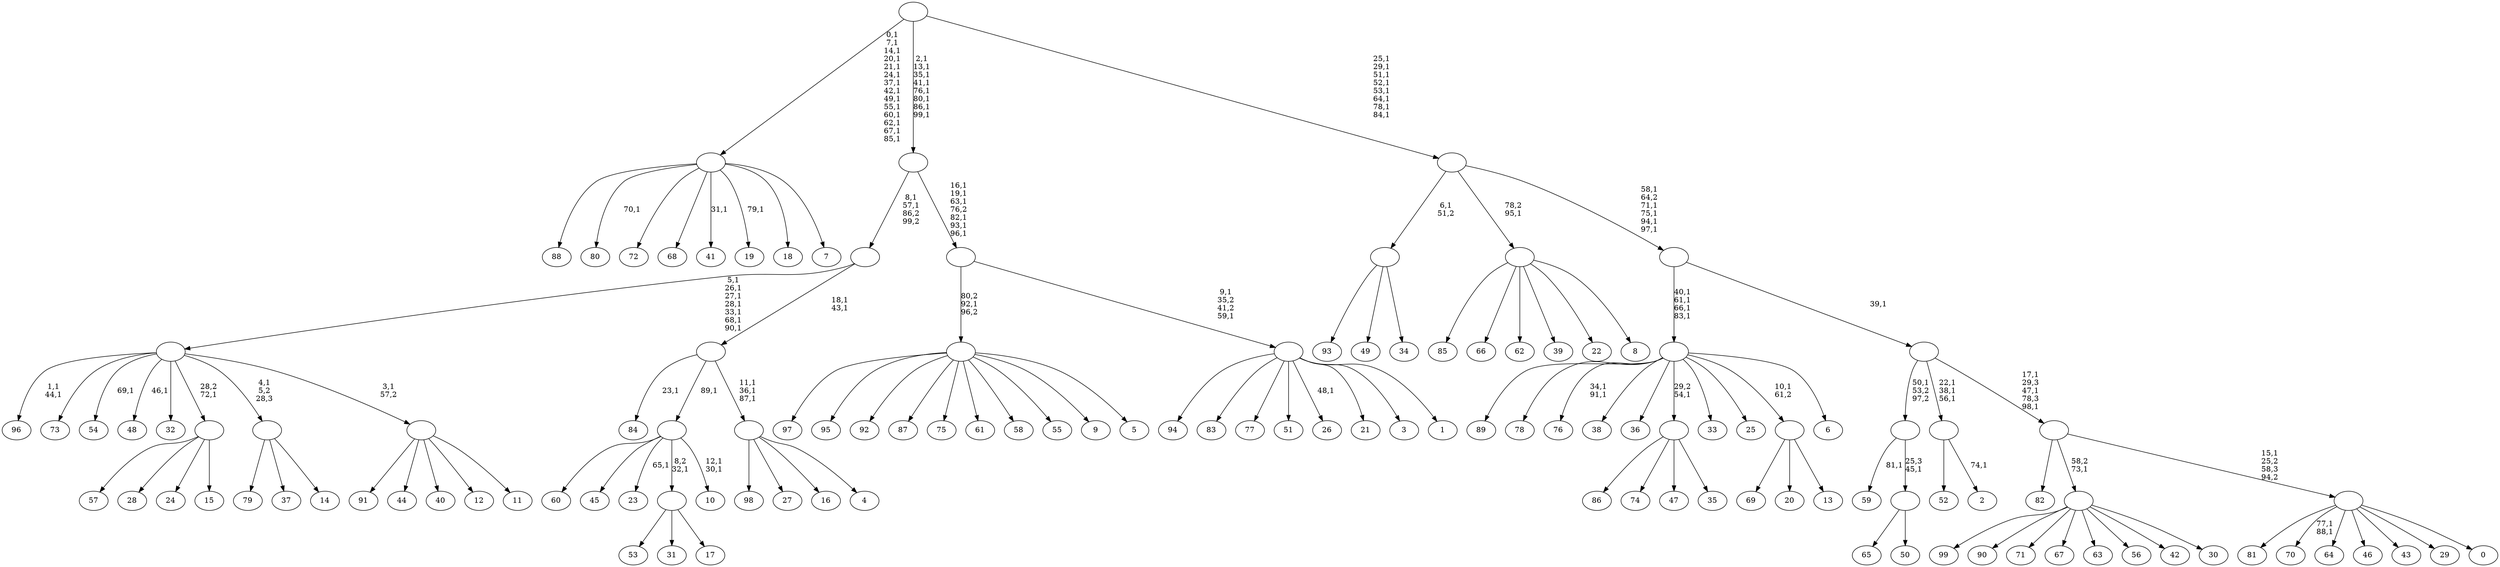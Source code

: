 digraph T {
	200 [label="99"]
	199 [label="98"]
	198 [label="97"]
	197 [label="96"]
	194 [label="95"]
	193 [label="94"]
	192 [label="93"]
	191 [label="92"]
	190 [label="91"]
	189 [label="90"]
	188 [label="89"]
	187 [label="88"]
	186 [label="87"]
	185 [label="86"]
	184 [label="85"]
	183 [label="84"]
	181 [label="83"]
	180 [label="82"]
	179 [label="81"]
	178 [label="80"]
	176 [label="79"]
	175 [label="78"]
	174 [label="77"]
	173 [label="76"]
	170 [label="75"]
	169 [label="74"]
	168 [label="73"]
	167 [label="72"]
	166 [label="71"]
	165 [label="70"]
	162 [label="69"]
	161 [label="68"]
	160 [label="67"]
	159 [label="66"]
	158 [label="65"]
	157 [label="64"]
	156 [label="63"]
	155 [label="62"]
	154 [label="61"]
	153 [label="60"]
	152 [label="59"]
	150 [label="58"]
	149 [label="57"]
	148 [label="56"]
	147 [label="55"]
	146 [label="54"]
	144 [label="53"]
	143 [label="52"]
	142 [label="51"]
	141 [label="50"]
	140 [label=""]
	139 [label=""]
	138 [label="49"]
	137 [label="48"]
	135 [label="47"]
	134 [label="46"]
	133 [label="45"]
	132 [label="44"]
	131 [label="43"]
	130 [label="42"]
	129 [label="41"]
	127 [label="40"]
	126 [label="39"]
	125 [label="38"]
	124 [label="37"]
	123 [label="36"]
	122 [label="35"]
	121 [label=""]
	120 [label="34"]
	119 [label=""]
	118 [label="33"]
	117 [label="32"]
	116 [label="31"]
	115 [label="30"]
	114 [label=""]
	113 [label="29"]
	112 [label="28"]
	111 [label="27"]
	110 [label="26"]
	108 [label="25"]
	107 [label="24"]
	106 [label="23"]
	104 [label="22"]
	103 [label="21"]
	102 [label="20"]
	101 [label="19"]
	99 [label="18"]
	98 [label="17"]
	97 [label=""]
	96 [label="16"]
	95 [label="15"]
	94 [label=""]
	93 [label="14"]
	92 [label=""]
	91 [label="13"]
	90 [label=""]
	89 [label="12"]
	88 [label="11"]
	87 [label=""]
	86 [label=""]
	79 [label="10"]
	76 [label=""]
	75 [label="9"]
	74 [label="8"]
	73 [label=""]
	72 [label="7"]
	71 [label=""]
	57 [label="6"]
	56 [label=""]
	52 [label="5"]
	51 [label=""]
	50 [label="4"]
	49 [label=""]
	46 [label=""]
	44 [label=""]
	42 [label="3"]
	41 [label="2"]
	39 [label=""]
	36 [label="1"]
	35 [label=""]
	33 [label=""]
	27 [label=""]
	19 [label="0"]
	18 [label=""]
	17 [label=""]
	14 [label=""]
	13 [label=""]
	8 [label=""]
	0 [label=""]
	140 -> 158 [label=""]
	140 -> 141 [label=""]
	139 -> 152 [label="81,1"]
	139 -> 140 [label="25,3\n45,1"]
	121 -> 185 [label=""]
	121 -> 169 [label=""]
	121 -> 135 [label=""]
	121 -> 122 [label=""]
	119 -> 192 [label=""]
	119 -> 138 [label=""]
	119 -> 120 [label=""]
	114 -> 200 [label=""]
	114 -> 189 [label=""]
	114 -> 166 [label=""]
	114 -> 160 [label=""]
	114 -> 156 [label=""]
	114 -> 148 [label=""]
	114 -> 130 [label=""]
	114 -> 115 [label=""]
	97 -> 144 [label=""]
	97 -> 116 [label=""]
	97 -> 98 [label=""]
	94 -> 149 [label=""]
	94 -> 112 [label=""]
	94 -> 107 [label=""]
	94 -> 95 [label=""]
	92 -> 176 [label=""]
	92 -> 124 [label=""]
	92 -> 93 [label=""]
	90 -> 162 [label=""]
	90 -> 102 [label=""]
	90 -> 91 [label=""]
	87 -> 190 [label=""]
	87 -> 132 [label=""]
	87 -> 127 [label=""]
	87 -> 89 [label=""]
	87 -> 88 [label=""]
	86 -> 137 [label="46,1"]
	86 -> 146 [label="69,1"]
	86 -> 197 [label="1,1\n44,1"]
	86 -> 168 [label=""]
	86 -> 117 [label=""]
	86 -> 94 [label="28,2\n72,1"]
	86 -> 92 [label="4,1\n5,2\n28,3"]
	86 -> 87 [label="3,1\n57,2"]
	76 -> 79 [label="12,1\n30,1"]
	76 -> 106 [label="65,1"]
	76 -> 153 [label=""]
	76 -> 133 [label=""]
	76 -> 97 [label="8,2\n32,1"]
	73 -> 184 [label=""]
	73 -> 159 [label=""]
	73 -> 155 [label=""]
	73 -> 126 [label=""]
	73 -> 104 [label=""]
	73 -> 74 [label=""]
	71 -> 101 [label="79,1"]
	71 -> 129 [label="31,1"]
	71 -> 178 [label="70,1"]
	71 -> 187 [label=""]
	71 -> 167 [label=""]
	71 -> 161 [label=""]
	71 -> 99 [label=""]
	71 -> 72 [label=""]
	56 -> 173 [label="34,1\n91,1"]
	56 -> 188 [label=""]
	56 -> 175 [label=""]
	56 -> 125 [label=""]
	56 -> 123 [label=""]
	56 -> 121 [label="29,2\n54,1"]
	56 -> 118 [label=""]
	56 -> 108 [label=""]
	56 -> 90 [label="10,1\n61,2"]
	56 -> 57 [label=""]
	51 -> 198 [label=""]
	51 -> 194 [label=""]
	51 -> 191 [label=""]
	51 -> 186 [label=""]
	51 -> 170 [label=""]
	51 -> 154 [label=""]
	51 -> 150 [label=""]
	51 -> 147 [label=""]
	51 -> 75 [label=""]
	51 -> 52 [label=""]
	49 -> 199 [label=""]
	49 -> 111 [label=""]
	49 -> 96 [label=""]
	49 -> 50 [label=""]
	46 -> 49 [label="11,1\n36,1\n87,1"]
	46 -> 183 [label="23,1"]
	46 -> 76 [label="89,1"]
	44 -> 46 [label="18,1\n43,1"]
	44 -> 86 [label="5,1\n26,1\n27,1\n28,1\n33,1\n68,1\n90,1"]
	39 -> 41 [label="74,1"]
	39 -> 143 [label=""]
	35 -> 110 [label="48,1"]
	35 -> 193 [label=""]
	35 -> 181 [label=""]
	35 -> 174 [label=""]
	35 -> 142 [label=""]
	35 -> 103 [label=""]
	35 -> 42 [label=""]
	35 -> 36 [label=""]
	33 -> 35 [label="9,1\n35,2\n41,2\n59,1"]
	33 -> 51 [label="80,2\n92,1\n96,2"]
	27 -> 33 [label="16,1\n19,1\n63,1\n76,2\n82,1\n93,1\n96,1"]
	27 -> 44 [label="8,1\n57,1\n86,2\n99,2"]
	18 -> 165 [label="77,1\n88,1"]
	18 -> 179 [label=""]
	18 -> 157 [label=""]
	18 -> 134 [label=""]
	18 -> 131 [label=""]
	18 -> 113 [label=""]
	18 -> 19 [label=""]
	17 -> 180 [label=""]
	17 -> 114 [label="58,2\n73,1"]
	17 -> 18 [label="15,1\n25,2\n58,3\n94,2"]
	14 -> 17 [label="17,1\n29,3\n47,1\n78,3\n98,1"]
	14 -> 39 [label="22,1\n38,1\n56,1"]
	14 -> 139 [label="50,1\n53,2\n97,2"]
	13 -> 56 [label="40,1\n61,1\n66,1\n83,1"]
	13 -> 14 [label="39,1"]
	8 -> 13 [label="58,1\n64,2\n71,1\n75,1\n94,1\n97,1"]
	8 -> 119 [label="6,1\n51,2"]
	8 -> 73 [label="78,2\n95,1"]
	0 -> 8 [label="25,1\n29,1\n51,1\n52,1\n53,1\n64,1\n78,1\n84,1"]
	0 -> 27 [label="2,1\n13,1\n35,1\n41,1\n76,1\n80,1\n86,1\n99,1"]
	0 -> 71 [label="0,1\n7,1\n14,1\n20,1\n21,1\n24,1\n37,1\n42,1\n49,1\n55,1\n60,1\n62,1\n67,1\n85,1"]
}

